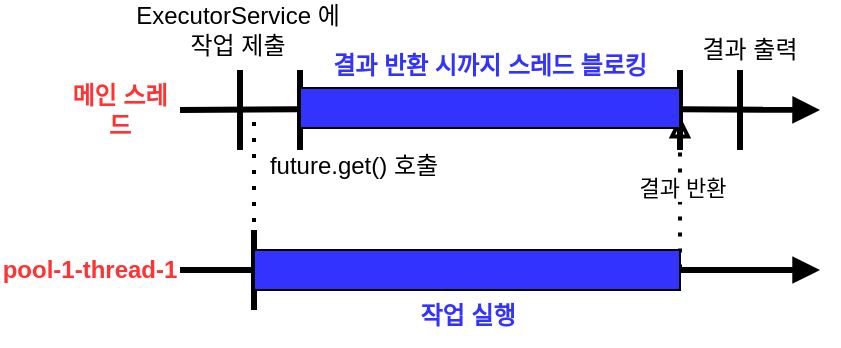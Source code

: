 <mxfile version="26.0.16">
  <diagram name="Page-1" id="tkDXlC4eXQZ4TSzwlk9F">
    <mxGraphModel dx="1114" dy="878" grid="1" gridSize="10" guides="1" tooltips="1" connect="1" arrows="1" fold="1" page="1" pageScale="1" pageWidth="827" pageHeight="1169" math="0" shadow="0">
      <root>
        <mxCell id="0" />
        <mxCell id="1" parent="0" />
        <mxCell id="Ka98ZUqkwhZ4JZip6EQp-14" value="" style="endArrow=block;html=1;rounded=0;endFill=1;strokeWidth=3;" edge="1" parent="1" source="Ka98ZUqkwhZ4JZip6EQp-33">
          <mxGeometry width="50" height="50" relative="1" as="geometry">
            <mxPoint x="110" y="65" as="sourcePoint" />
            <mxPoint x="430" y="65" as="targetPoint" />
          </mxGeometry>
        </mxCell>
        <mxCell id="Ka98ZUqkwhZ4JZip6EQp-17" value="" style="endArrow=none;html=1;rounded=0;strokeWidth=3;" edge="1" parent="1">
          <mxGeometry width="50" height="50" relative="1" as="geometry">
            <mxPoint x="140" y="85" as="sourcePoint" />
            <mxPoint x="140" y="45" as="targetPoint" />
          </mxGeometry>
        </mxCell>
        <mxCell id="Ka98ZUqkwhZ4JZip6EQp-18" value="" style="endArrow=none;html=1;rounded=0;strokeWidth=3;" edge="1" parent="1">
          <mxGeometry width="50" height="50" relative="1" as="geometry">
            <mxPoint x="170" y="85" as="sourcePoint" />
            <mxPoint x="170" y="45" as="targetPoint" />
          </mxGeometry>
        </mxCell>
        <mxCell id="Ka98ZUqkwhZ4JZip6EQp-19" value="" style="endArrow=none;html=1;rounded=0;strokeWidth=3;" edge="1" parent="1">
          <mxGeometry width="50" height="50" relative="1" as="geometry">
            <mxPoint x="360" y="85" as="sourcePoint" />
            <mxPoint x="360" y="45" as="targetPoint" />
          </mxGeometry>
        </mxCell>
        <mxCell id="Ka98ZUqkwhZ4JZip6EQp-20" value="" style="endArrow=block;html=1;rounded=0;endFill=1;strokeWidth=3;" edge="1" parent="1">
          <mxGeometry width="50" height="50" relative="1" as="geometry">
            <mxPoint x="110" y="145" as="sourcePoint" />
            <mxPoint x="430" y="145" as="targetPoint" />
          </mxGeometry>
        </mxCell>
        <mxCell id="Ka98ZUqkwhZ4JZip6EQp-21" value="" style="endArrow=none;html=1;rounded=0;strokeWidth=3;" edge="1" parent="1">
          <mxGeometry width="50" height="50" relative="1" as="geometry">
            <mxPoint x="147" y="165" as="sourcePoint" />
            <mxPoint x="147" y="125" as="targetPoint" />
          </mxGeometry>
        </mxCell>
        <mxCell id="Ka98ZUqkwhZ4JZip6EQp-24" value="" style="endArrow=none;html=1;rounded=0;strokeWidth=3;" edge="1" parent="1">
          <mxGeometry width="50" height="50" relative="1" as="geometry">
            <mxPoint x="390" y="85" as="sourcePoint" />
            <mxPoint x="390" y="45" as="targetPoint" />
          </mxGeometry>
        </mxCell>
        <mxCell id="Ka98ZUqkwhZ4JZip6EQp-25" value="ExecutorService 에 작업 제출" style="text;html=1;align=center;verticalAlign=middle;whiteSpace=wrap;rounded=0;" vertex="1" parent="1">
          <mxGeometry x="84" y="10" width="110" height="30" as="geometry" />
        </mxCell>
        <mxCell id="Ka98ZUqkwhZ4JZip6EQp-26" value="future.get() 호출" style="text;html=1;align=center;verticalAlign=middle;whiteSpace=wrap;rounded=0;" vertex="1" parent="1">
          <mxGeometry x="147" y="78" width="100" height="30" as="geometry" />
        </mxCell>
        <mxCell id="Ka98ZUqkwhZ4JZip6EQp-27" value="" style="endArrow=none;dashed=1;html=1;dashPattern=1 3;strokeWidth=2;rounded=0;" edge="1" parent="1">
          <mxGeometry width="50" height="50" relative="1" as="geometry">
            <mxPoint x="147" y="145" as="sourcePoint" />
            <mxPoint x="147" y="65" as="targetPoint" />
          </mxGeometry>
        </mxCell>
        <mxCell id="Ka98ZUqkwhZ4JZip6EQp-28" value="" style="endArrow=none;dashed=1;html=1;dashPattern=1 3;strokeWidth=2;rounded=0;endFill=1;startArrow=block;startFill=0;" edge="1" parent="1">
          <mxGeometry width="50" height="50" relative="1" as="geometry">
            <mxPoint x="360" y="68" as="sourcePoint" />
            <mxPoint x="360" y="148" as="targetPoint" />
          </mxGeometry>
        </mxCell>
        <mxCell id="Ka98ZUqkwhZ4JZip6EQp-30" value="결과 반환" style="edgeLabel;html=1;align=center;verticalAlign=middle;resizable=0;points=[];" vertex="1" connectable="0" parent="Ka98ZUqkwhZ4JZip6EQp-28">
          <mxGeometry y="3" relative="1" as="geometry">
            <mxPoint x="-2" y="-4" as="offset" />
          </mxGeometry>
        </mxCell>
        <mxCell id="Ka98ZUqkwhZ4JZip6EQp-29" value="결과 출력" style="text;html=1;align=center;verticalAlign=middle;whiteSpace=wrap;rounded=0;" vertex="1" parent="1">
          <mxGeometry x="365" y="20" width="60" height="30" as="geometry" />
        </mxCell>
        <mxCell id="Ka98ZUqkwhZ4JZip6EQp-31" value="" style="rounded=0;whiteSpace=wrap;html=1;fillColor=#3333FF;" vertex="1" parent="1">
          <mxGeometry x="147" y="135" width="213" height="20" as="geometry" />
        </mxCell>
        <mxCell id="Ka98ZUqkwhZ4JZip6EQp-32" value="작업 실행" style="text;html=1;align=center;verticalAlign=middle;whiteSpace=wrap;rounded=0;fontColor=#3333FF;fontStyle=1" vertex="1" parent="1">
          <mxGeometry x="223.5" y="153" width="60" height="30" as="geometry" />
        </mxCell>
        <mxCell id="Ka98ZUqkwhZ4JZip6EQp-34" value="" style="endArrow=none;html=1;rounded=0;endFill=1;strokeWidth=3;startFill=0;" edge="1" parent="1" target="Ka98ZUqkwhZ4JZip6EQp-33">
          <mxGeometry width="50" height="50" relative="1" as="geometry">
            <mxPoint x="110" y="65" as="sourcePoint" />
            <mxPoint x="430" y="65" as="targetPoint" />
          </mxGeometry>
        </mxCell>
        <mxCell id="Ka98ZUqkwhZ4JZip6EQp-33" value="" style="rounded=0;whiteSpace=wrap;html=1;fillColor=#3333FF;" vertex="1" parent="1">
          <mxGeometry x="170" y="54" width="190" height="20" as="geometry" />
        </mxCell>
        <mxCell id="Ka98ZUqkwhZ4JZip6EQp-35" value="결과 반환 시까지 스레드 블로킹" style="text;html=1;align=center;verticalAlign=middle;whiteSpace=wrap;rounded=0;fontColor=#3333FF;fontStyle=1" vertex="1" parent="1">
          <mxGeometry x="180" y="28" width="170" height="30" as="geometry" />
        </mxCell>
        <mxCell id="Ka98ZUqkwhZ4JZip6EQp-37" value="메인 스레드" style="text;html=1;align=center;verticalAlign=middle;whiteSpace=wrap;rounded=0;fontStyle=1;fontColor=#FF3333;" vertex="1" parent="1">
          <mxGeometry x="50" y="50" width="60" height="30" as="geometry" />
        </mxCell>
        <mxCell id="Ka98ZUqkwhZ4JZip6EQp-38" value="pool-1-thread-1" style="text;html=1;align=center;verticalAlign=middle;whiteSpace=wrap;rounded=0;fontStyle=1;fontColor=#FF3333;" vertex="1" parent="1">
          <mxGeometry x="20" y="130" width="90" height="30" as="geometry" />
        </mxCell>
      </root>
    </mxGraphModel>
  </diagram>
</mxfile>
